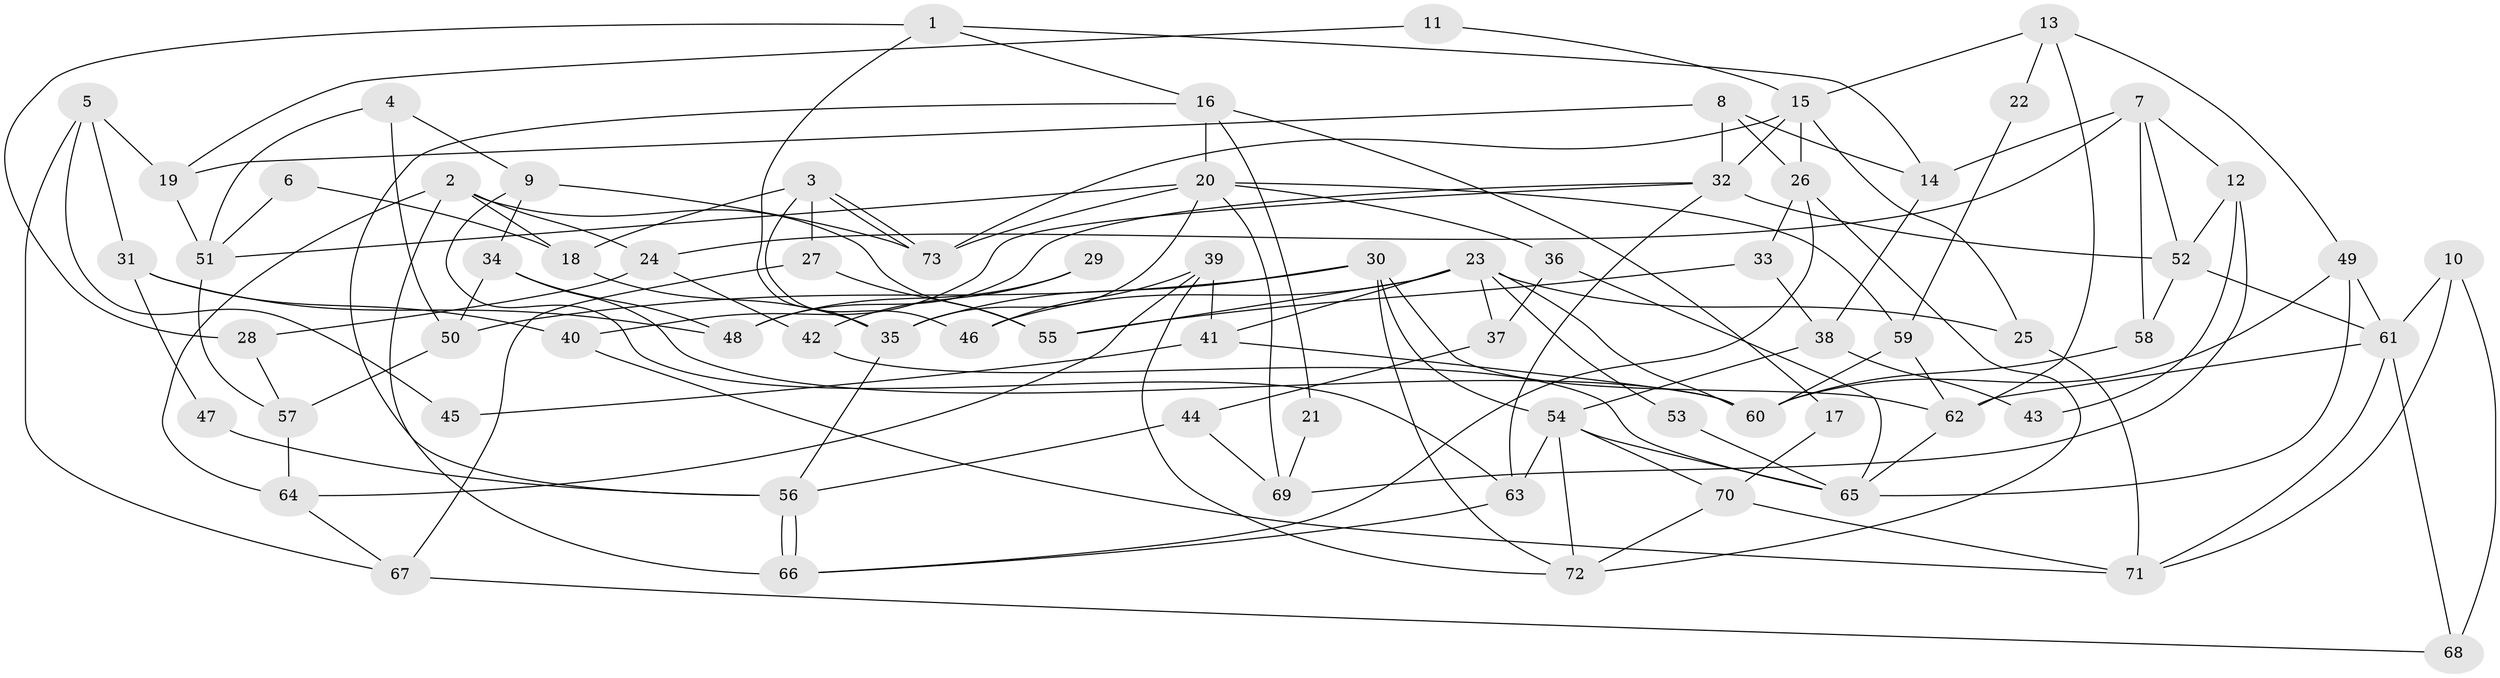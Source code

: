 // Generated by graph-tools (version 1.1) at 2025/11/02/27/25 16:11:21]
// undirected, 73 vertices, 146 edges
graph export_dot {
graph [start="1"]
  node [color=gray90,style=filled];
  1;
  2;
  3;
  4;
  5;
  6;
  7;
  8;
  9;
  10;
  11;
  12;
  13;
  14;
  15;
  16;
  17;
  18;
  19;
  20;
  21;
  22;
  23;
  24;
  25;
  26;
  27;
  28;
  29;
  30;
  31;
  32;
  33;
  34;
  35;
  36;
  37;
  38;
  39;
  40;
  41;
  42;
  43;
  44;
  45;
  46;
  47;
  48;
  49;
  50;
  51;
  52;
  53;
  54;
  55;
  56;
  57;
  58;
  59;
  60;
  61;
  62;
  63;
  64;
  65;
  66;
  67;
  68;
  69;
  70;
  71;
  72;
  73;
  1 -- 14;
  1 -- 35;
  1 -- 16;
  1 -- 28;
  2 -- 18;
  2 -- 66;
  2 -- 24;
  2 -- 55;
  2 -- 64;
  3 -- 46;
  3 -- 73;
  3 -- 73;
  3 -- 18;
  3 -- 27;
  4 -- 50;
  4 -- 9;
  4 -- 51;
  5 -- 67;
  5 -- 31;
  5 -- 19;
  5 -- 45;
  6 -- 51;
  6 -- 18;
  7 -- 24;
  7 -- 58;
  7 -- 12;
  7 -- 14;
  7 -- 52;
  8 -- 26;
  8 -- 19;
  8 -- 14;
  8 -- 32;
  9 -- 73;
  9 -- 63;
  9 -- 34;
  10 -- 71;
  10 -- 61;
  10 -- 68;
  11 -- 15;
  11 -- 19;
  12 -- 52;
  12 -- 43;
  12 -- 69;
  13 -- 49;
  13 -- 15;
  13 -- 22;
  13 -- 62;
  14 -- 38;
  15 -- 32;
  15 -- 73;
  15 -- 25;
  15 -- 26;
  16 -- 20;
  16 -- 17;
  16 -- 21;
  16 -- 56;
  17 -- 70;
  18 -- 35;
  19 -- 51;
  20 -- 59;
  20 -- 36;
  20 -- 35;
  20 -- 51;
  20 -- 69;
  20 -- 73;
  21 -- 69;
  22 -- 59;
  23 -- 55;
  23 -- 60;
  23 -- 25;
  23 -- 37;
  23 -- 41;
  23 -- 46;
  23 -- 53;
  24 -- 28;
  24 -- 42;
  25 -- 71;
  26 -- 66;
  26 -- 33;
  26 -- 72;
  27 -- 55;
  27 -- 67;
  28 -- 57;
  29 -- 42;
  29 -- 48;
  30 -- 35;
  30 -- 72;
  30 -- 50;
  30 -- 54;
  30 -- 62;
  31 -- 48;
  31 -- 40;
  31 -- 47;
  32 -- 52;
  32 -- 40;
  32 -- 48;
  32 -- 63;
  33 -- 38;
  33 -- 55;
  34 -- 50;
  34 -- 48;
  34 -- 60;
  35 -- 56;
  36 -- 65;
  36 -- 37;
  37 -- 44;
  38 -- 54;
  38 -- 43;
  39 -- 72;
  39 -- 41;
  39 -- 46;
  39 -- 64;
  40 -- 71;
  41 -- 60;
  41 -- 45;
  42 -- 65;
  44 -- 56;
  44 -- 69;
  47 -- 56;
  49 -- 65;
  49 -- 61;
  49 -- 60;
  50 -- 57;
  51 -- 57;
  52 -- 61;
  52 -- 58;
  53 -- 65;
  54 -- 72;
  54 -- 63;
  54 -- 65;
  54 -- 70;
  56 -- 66;
  56 -- 66;
  57 -- 64;
  58 -- 60;
  59 -- 62;
  59 -- 60;
  61 -- 68;
  61 -- 62;
  61 -- 71;
  62 -- 65;
  63 -- 66;
  64 -- 67;
  67 -- 68;
  70 -- 71;
  70 -- 72;
}
